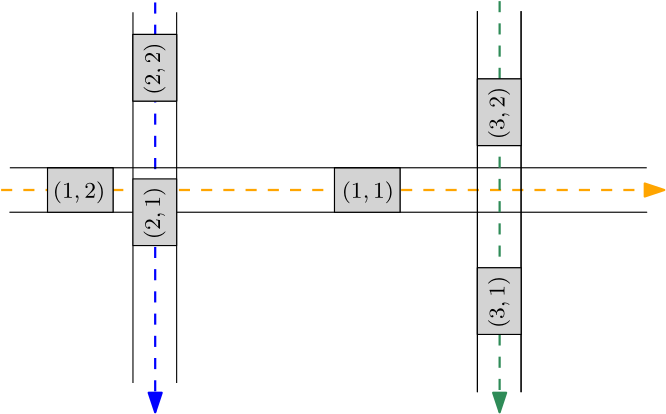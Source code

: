 <?xml version="1.0"?>
<!DOCTYPE ipe SYSTEM "ipe.dtd">
<ipe version="70218" creator="Ipe 7.2.24">
<info created="D:20241205204314" modified="D:20241206205221"/>
<ipestyle name="basic">
<symbol name="arrow/arc(spx)">
<path stroke="sym-stroke" fill="sym-stroke" pen="sym-pen">
0 0 m
-1 0.333 l
-1 -0.333 l
h
</path>
</symbol>
<symbol name="arrow/farc(spx)">
<path stroke="sym-stroke" fill="white" pen="sym-pen">
0 0 m
-1 0.333 l
-1 -0.333 l
h
</path>
</symbol>
<symbol name="arrow/ptarc(spx)">
<path stroke="sym-stroke" fill="sym-stroke" pen="sym-pen">
0 0 m
-1 0.333 l
-0.8 0 l
-1 -0.333 l
h
</path>
</symbol>
<symbol name="arrow/fptarc(spx)">
<path stroke="sym-stroke" fill="white" pen="sym-pen">
0 0 m
-1 0.333 l
-0.8 0 l
-1 -0.333 l
h
</path>
</symbol>
<symbol name="mark/circle(sx)" transformations="translations">
<path fill="sym-stroke">
0.6 0 0 0.6 0 0 e
0.4 0 0 0.4 0 0 e
</path>
</symbol>
<symbol name="mark/disk(sx)" transformations="translations">
<path fill="sym-stroke">
0.6 0 0 0.6 0 0 e
</path>
</symbol>
<symbol name="mark/fdisk(sfx)" transformations="translations">
<group>
<path fill="sym-fill">
0.5 0 0 0.5 0 0 e
</path>
<path fill="sym-stroke" fillrule="eofill">
0.6 0 0 0.6 0 0 e
0.4 0 0 0.4 0 0 e
</path>
</group>
</symbol>
<symbol name="mark/box(sx)" transformations="translations">
<path fill="sym-stroke" fillrule="eofill">
-0.6 -0.6 m
0.6 -0.6 l
0.6 0.6 l
-0.6 0.6 l
h
-0.4 -0.4 m
0.4 -0.4 l
0.4 0.4 l
-0.4 0.4 l
h
</path>
</symbol>
<symbol name="mark/square(sx)" transformations="translations">
<path fill="sym-stroke">
-0.6 -0.6 m
0.6 -0.6 l
0.6 0.6 l
-0.6 0.6 l
h
</path>
</symbol>
<symbol name="mark/fsquare(sfx)" transformations="translations">
<group>
<path fill="sym-fill">
-0.5 -0.5 m
0.5 -0.5 l
0.5 0.5 l
-0.5 0.5 l
h
</path>
<path fill="sym-stroke" fillrule="eofill">
-0.6 -0.6 m
0.6 -0.6 l
0.6 0.6 l
-0.6 0.6 l
h
-0.4 -0.4 m
0.4 -0.4 l
0.4 0.4 l
-0.4 0.4 l
h
</path>
</group>
</symbol>
<symbol name="mark/cross(sx)" transformations="translations">
<group>
<path fill="sym-stroke">
-0.43 -0.57 m
0.57 0.43 l
0.43 0.57 l
-0.57 -0.43 l
h
</path>
<path fill="sym-stroke">
-0.43 0.57 m
0.57 -0.43 l
0.43 -0.57 l
-0.57 0.43 l
h
</path>
</group>
</symbol>
<symbol name="arrow/fnormal(spx)">
<path stroke="sym-stroke" fill="white" pen="sym-pen">
0 0 m
-1 0.333 l
-1 -0.333 l
h
</path>
</symbol>
<symbol name="arrow/pointed(spx)">
<path stroke="sym-stroke" fill="sym-stroke" pen="sym-pen">
0 0 m
-1 0.333 l
-0.8 0 l
-1 -0.333 l
h
</path>
</symbol>
<symbol name="arrow/fpointed(spx)">
<path stroke="sym-stroke" fill="white" pen="sym-pen">
0 0 m
-1 0.333 l
-0.8 0 l
-1 -0.333 l
h
</path>
</symbol>
<symbol name="arrow/linear(spx)">
<path stroke="sym-stroke" pen="sym-pen">
-1 0.333 m
0 0 l
-1 -0.333 l
</path>
</symbol>
<symbol name="arrow/fdouble(spx)">
<path stroke="sym-stroke" fill="white" pen="sym-pen">
0 0 m
-1 0.333 l
-1 -0.333 l
h
-1 0 m
-2 0.333 l
-2 -0.333 l
h
</path>
</symbol>
<symbol name="arrow/double(spx)">
<path stroke="sym-stroke" fill="sym-stroke" pen="sym-pen">
0 0 m
-1 0.333 l
-1 -0.333 l
h
-1 0 m
-2 0.333 l
-2 -0.333 l
h
</path>
</symbol>
<symbol name="arrow/mid-normal(spx)">
<path stroke="sym-stroke" fill="sym-stroke" pen="sym-pen">
0.5 0 m
-0.5 0.333 l
-0.5 -0.333 l
h
</path>
</symbol>
<symbol name="arrow/mid-fnormal(spx)">
<path stroke="sym-stroke" fill="white" pen="sym-pen">
0.5 0 m
-0.5 0.333 l
-0.5 -0.333 l
h
</path>
</symbol>
<symbol name="arrow/mid-pointed(spx)">
<path stroke="sym-stroke" fill="sym-stroke" pen="sym-pen">
0.5 0 m
-0.5 0.333 l
-0.3 0 l
-0.5 -0.333 l
h
</path>
</symbol>
<symbol name="arrow/mid-fpointed(spx)">
<path stroke="sym-stroke" fill="white" pen="sym-pen">
0.5 0 m
-0.5 0.333 l
-0.3 0 l
-0.5 -0.333 l
h
</path>
</symbol>
<symbol name="arrow/mid-double(spx)">
<path stroke="sym-stroke" fill="sym-stroke" pen="sym-pen">
1 0 m
0 0.333 l
0 -0.333 l
h
0 0 m
-1 0.333 l
-1 -0.333 l
h
</path>
</symbol>
<symbol name="arrow/mid-fdouble(spx)">
<path stroke="sym-stroke" fill="white" pen="sym-pen">
1 0 m
0 0.333 l
0 -0.333 l
h
0 0 m
-1 0.333 l
-1 -0.333 l
h
</path>
</symbol>
<anglesize name="22.5 deg" value="22.5"/>
<anglesize name="30 deg" value="30"/>
<anglesize name="45 deg" value="45"/>
<anglesize name="60 deg" value="60"/>
<anglesize name="90 deg" value="90"/>
<arrowsize name="large" value="10"/>
<arrowsize name="small" value="5"/>
<arrowsize name="tiny" value="3"/>
<color name="blue" value="0 0 1"/>
<color name="brown" value="0.647 0.165 0.165"/>
<color name="darkblue" value="0 0 0.545"/>
<color name="darkcyan" value="0 0.545 0.545"/>
<color name="darkgray" value="0.663"/>
<color name="darkgreen" value="0 0.392 0"/>
<color name="darkmagenta" value="0.545 0 0.545"/>
<color name="darkorange" value="1 0.549 0"/>
<color name="darkred" value="0.545 0 0"/>
<color name="gold" value="1 0.843 0"/>
<color name="gray" value="0.745"/>
<color name="green" value="0 1 0"/>
<color name="lightblue" value="0.678 0.847 0.902"/>
<color name="lightcyan" value="0.878 1 1"/>
<color name="lightgray" value="0.827"/>
<color name="lightgreen" value="0.565 0.933 0.565"/>
<color name="lightyellow" value="1 1 0.878"/>
<color name="navy" value="0 0 0.502"/>
<color name="orange" value="1 0.647 0"/>
<color name="pink" value="1 0.753 0.796"/>
<color name="purple" value="0.627 0.125 0.941"/>
<color name="red" value="1 0 0"/>
<color name="seagreen" value="0.18 0.545 0.341"/>
<color name="turquoise" value="0.251 0.878 0.816"/>
<color name="violet" value="0.933 0.51 0.933"/>
<color name="yellow" value="1 1 0"/>
<dashstyle name="dash dot dotted" value="[4 2 1 2 1 2] 0"/>
<dashstyle name="dash dotted" value="[4 2 1 2] 0"/>
<dashstyle name="dashed" value="[4] 0"/>
<dashstyle name="dotted" value="[1 3] 0"/>
<gridsize name="10 pts (~3.5 mm)" value="10"/>
<gridsize name="14 pts (~5 mm)" value="14"/>
<gridsize name="16 pts (~6 mm)" value="16"/>
<gridsize name="20 pts (~7 mm)" value="20"/>
<gridsize name="28 pts (~10 mm)" value="28"/>
<gridsize name="32 pts (~12 mm)" value="32"/>
<gridsize name="4 pts" value="4"/>
<gridsize name="56 pts (~20 mm)" value="56"/>
<gridsize name="8 pts (~3 mm)" value="8"/>
<opacity name="10%" value="0.1"/>
<opacity name="30%" value="0.3"/>
<opacity name="50%" value="0.5"/>
<opacity name="75%" value="0.75"/>
<pen name="fat" value="1.2"/>
<pen name="heavier" value="0.8"/>
<pen name="ultrafat" value="2"/>
<symbolsize name="large" value="5"/>
<symbolsize name="small" value="2"/>
<symbolsize name="tiny" value="1.1"/>
<textsize name="Huge" value="\Huge"/>
<textsize name="LARGE" value="\LARGE"/>
<textsize name="Large" value="\Large"/>
<textsize name="footnote" value="\footnotesize"/>
<textsize name="huge" value="\huge"/>
<textsize name="large" value="\large"/>
<textsize name="small" value="\small"/>
<textsize name="tiny" value="\tiny"/>
<textstyle name="center" begin="\begin{center}" end="\end{center}"/>
<textstyle name="item" begin="\begin{itemize}\item{}" end="\end{itemize}"/>
<textstyle name="itemize" begin="\begin{itemize}" end="\end{itemize}"/>
<tiling name="falling" angle="-60" step="4" width="1"/>
<tiling name="rising" angle="30" step="4" width="1"/>
</ipestyle>
<page>
<layer name="alpha"/>
<view layers="alpha" active="alpha"/>
<path layer="alpha" matrix="0.881893 0 0 1 48.178 0" stroke="black">
332 648 m
72 648 l
h
</path>
<path matrix="1.57049 0 0 1 -29.6701 -52" stroke="orange" dash="dashed" pen="0.8" arrow="normal/normal">
88 708 m
240 708 l
</path>
<path matrix="1 0 0 1.67628 32 -537.047" stroke="blue" dash="dashed" pen="0.8" arrow="normal/normal">
132 752 m
132 664 l
</path>
<path matrix="1.96552 0 0 2.08536 -95.5863 -814.83" stroke="black">
136 672 m
136 736 l
</path>
<path matrix="1.96552 0 0 2 47.7241 -752" stroke="black" fill="lightgray" pen="0.4">
104 708 m
104 700 l
92 700 l
92 708 l
h
</path>
<path matrix="1.96552 0 0 2 -55.5863 -752" stroke="black" fill="lightgray" pen="0.4">
104 708 m
104 700 l
92 700 l
92 708 l
h
</path>
<path matrix="1.96552 0 0 2 -182.069 -736" stroke="black" fill="lightgray" pen="0.4">
172 724 m
172 712 l
180 712 l
180 724 l
h
</path>
<path matrix="1.96552 0 0 2.08536 -95.5863 -814.83" stroke="black">
128 736 m
128 672 l
</path>
<path matrix="1.96552 0 0 2 47.7241 -752" stroke="black" fill="lightgray" pen="0.4">
104 708 m
104 700 l
92 700 l
92 708 l
h
</path>
<path matrix="1.96552 0 0 2 -55.5863 -752" stroke="black" fill="lightgray" pen="0.4">
104 708 m
104 700 l
92 700 l
92 708 l
h
</path>
<path matrix="1.96552 0 0 2 -182.069 -788" stroke="black" fill="lightgray" pen="0.4">
172 724 m
172 712 l
180 712 l
180 724 l
h
</path>
<path matrix="1.96552 0 0 2 -182.069 -736" stroke="black" fill="lightgray" pen="0.4">
172 724 m
172 712 l
180 712 l
180 724 l
h
</path>
<text matrix="1 0 0 1 135.154 -46.7587" transformations="translations" pos="96 700" stroke="black" type="label" width="18.819" height="5.98" depth="1.99" valign="baseline" size="footnote" style="math">(1,1)</text>
<text matrix="1 0 0 1 31.1537 -46.7587" transformations="translations" pos="96 700" stroke="black" type="label" width="18.819" height="5.98" depth="1.99" valign="baseline" size="footnote" style="math">(1,2)</text>
<text matrix="0 1 -1 0 853.771 430.29" pos="208 688" stroke="black" type="label" width="18.819" height="5.98" depth="1.99" valign="baseline" size="footnote" style="math">(2,1)</text>
<text matrix="0 1 -1 0 853.771 482.29" pos="208 688" stroke="black" type="label" width="18.819" height="5.98" depth="1.99" valign="baseline" size="footnote" style="math">(2,2)</text>
<path matrix="0.881893 0 0 1 48.178 0" stroke="black">
72 664 m
332 664 l
</path>
<path matrix="1 0 0 1.68182 156 -540.727" stroke="seagreen" dash="dashed" pen="0.8" arrow="normal/normal">
132 752 m
132 664 l
</path>
<path matrix="1.96552 0 0 2.14329 28.4137 -857.073" stroke="black">
128 736 m
128 672 l
</path>
<path matrix="1.96552 0 0 2.14329 28.4137 -857.073" stroke="black">
136 672 m
136 736 l
</path>
<path matrix="1.96552 0 0 2 -58.069 -820" stroke="black" fill="lightgray" pen="0.4">
172 724 m
172 712 l
180 712 l
180 724 l
h
</path>
<path matrix="1.96552 0 0 2 -58.069 -752" stroke="black" fill="lightgray" pen="0.4">
172 724 m
172 712 l
180 712 l
180 724 l
h
</path>
<path matrix="1.96552 0 0 2.14329 28.4137 -857.073" stroke="black">
128 736 m
128 672 l
</path>
<path matrix="1.96552 0 0 2.14329 28.4137 -857.073" stroke="black">
136 672 m
136 736 l
</path>
<path matrix="1.96552 0 0 2 -58.069 -820" stroke="black" fill="lightgray" pen="0.4">
172 724 m
172 712 l
180 712 l
180 724 l
h
</path>
<path matrix="1.96552 0 0 2 -58.069 -752" stroke="black" fill="lightgray" pen="0.4">
172 724 m
172 712 l
180 712 l
180 724 l
h
</path>
<text matrix="0 1 -1 0 977.771 398.29" pos="208 688" stroke="black" type="label" width="18.819" height="5.98" depth="1.99" valign="baseline" size="footnote" style="math">(3,1)</text>
<text matrix="0 1 -1 0 977.771 466.29" pos="208 688" stroke="black" type="label" width="18.819" height="5.98" depth="1.99" valign="baseline" size="footnote" style="math">(3,2)</text>
</page>
</ipe>
